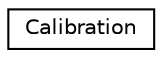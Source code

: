 digraph "Graphical Class Hierarchy"
{
 // LATEX_PDF_SIZE
  edge [fontname="Helvetica",fontsize="10",labelfontname="Helvetica",labelfontsize="10"];
  node [fontname="Helvetica",fontsize="10",shape=record];
  rankdir="LR";
  Node0 [label="Calibration",height=0.2,width=0.4,color="black", fillcolor="white", style="filled",URL="$class_calibration.html",tooltip=" "];
}
